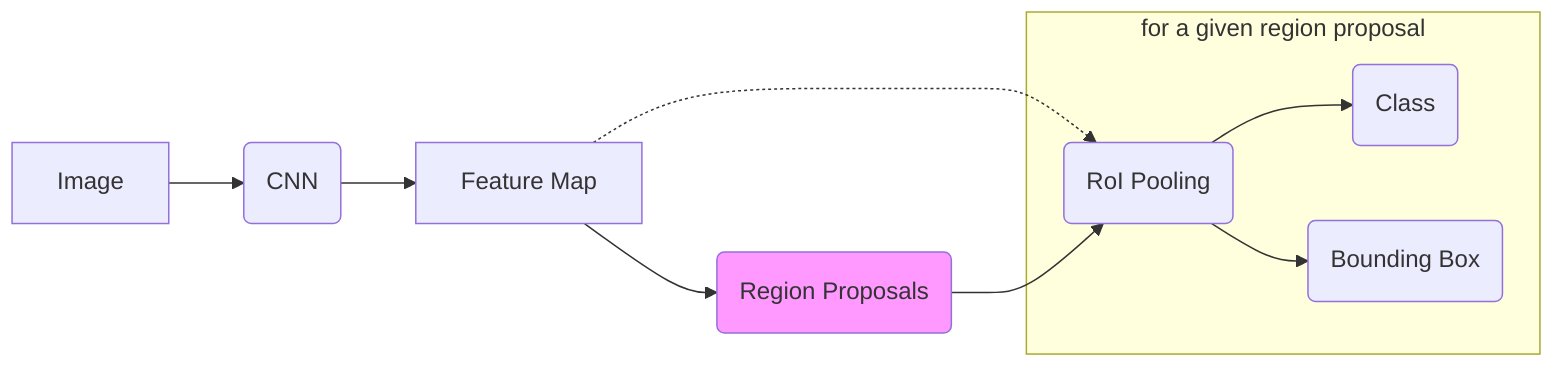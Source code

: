 graph LR

%% ...::: NODES :::...

input[Image]
cnn(CNN)
feature_map[Feature Map]
rpn(Region Proposals)
roi(RoI Pooling)

clas(Class)
bounding_box(Bounding Box)

%% ...::: STYLING :::...

%% style input fill:#bddaff,stroke:#4294ff
style rpn fill:#f9f

%% ...::: FLOWS :::...

input-->cnn
cnn-->feature_map
feature_map-->rpn

feature_map-.->roi
rpn-->roi
subgraph for a given region proposal
  roi-->clas
  roi-->bounding_box
end